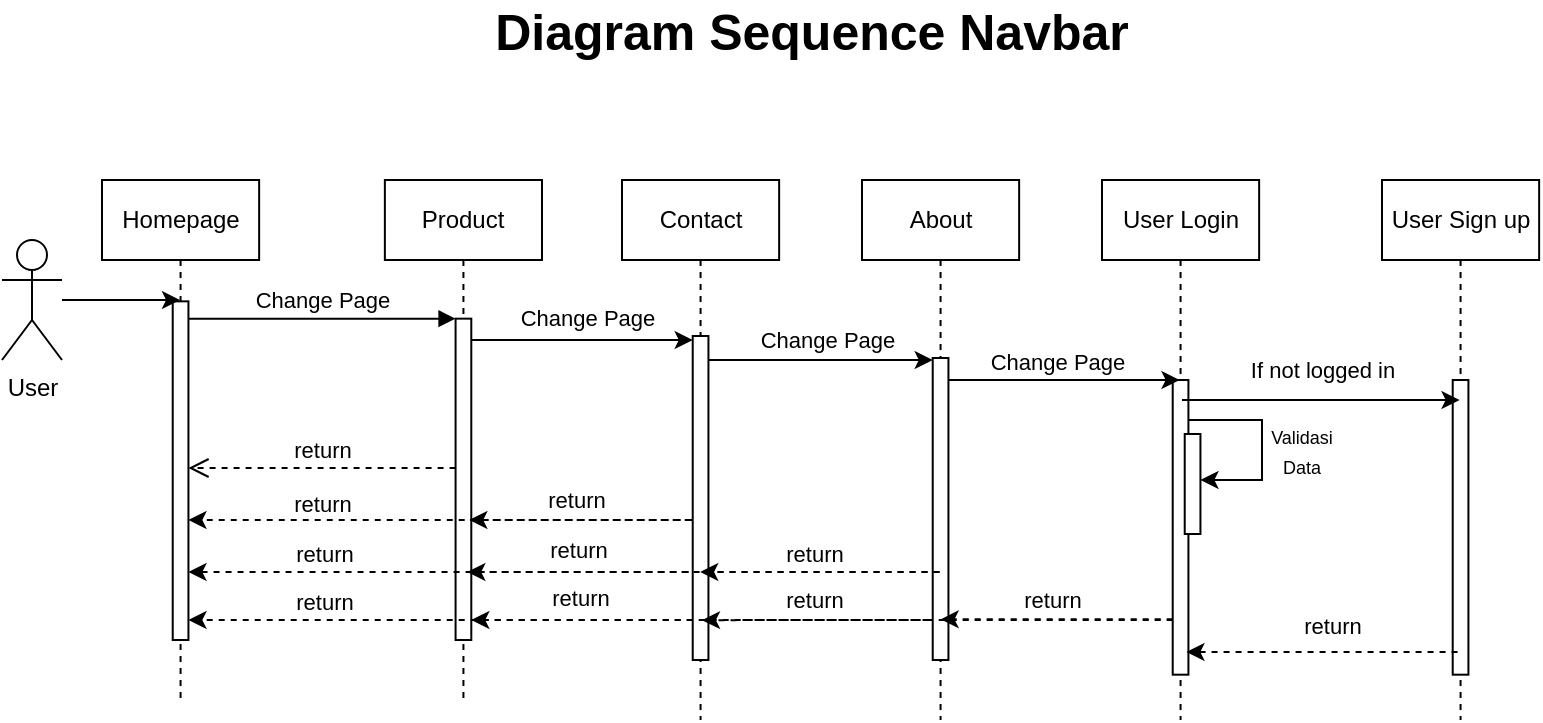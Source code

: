<mxfile version="24.7.7">
  <diagram name="Page-1" id="2YBvvXClWsGukQMizWep">
    <mxGraphModel grid="1" page="1" gridSize="10" guides="1" tooltips="1" connect="1" arrows="1" fold="1" pageScale="1" pageWidth="850" pageHeight="1100" math="0" shadow="0">
      <root>
        <mxCell id="0" />
        <mxCell id="1" parent="0" />
        <mxCell id="c7IbVO7Nu2lfepp8qQ95-76" value="&lt;span style=&quot;font-size: 11px; text-wrap: nowrap; background-color: rgb(255, 255, 255);&quot;&gt;Change Page&lt;/span&gt;" style="text;strokeColor=none;align=center;fillColor=none;html=1;verticalAlign=middle;whiteSpace=wrap;rounded=0;" vertex="1" parent="1">
          <mxGeometry x="273" y="184" width="60" height="30" as="geometry" />
        </mxCell>
        <mxCell id="c7IbVO7Nu2lfepp8qQ95-2" value="" style="group" connectable="0" vertex="1" parent="1">
          <mxGeometry x="60" y="130" width="220" height="260" as="geometry" />
        </mxCell>
        <mxCell id="aM9ryv3xv72pqoxQDRHE-1" value="Homepage" style="shape=umlLifeline;perimeter=lifelinePerimeter;whiteSpace=wrap;html=1;container=0;dropTarget=0;collapsible=0;recursiveResize=0;outlineConnect=0;portConstraint=eastwest;newEdgeStyle={&quot;edgeStyle&quot;:&quot;elbowEdgeStyle&quot;,&quot;elbow&quot;:&quot;vertical&quot;,&quot;curved&quot;:0,&quot;rounded&quot;:0};" vertex="1" parent="c7IbVO7Nu2lfepp8qQ95-2">
          <mxGeometry width="78.571" height="260" as="geometry" />
        </mxCell>
        <mxCell id="aM9ryv3xv72pqoxQDRHE-2" value="" style="html=1;points=[];perimeter=orthogonalPerimeter;outlineConnect=0;targetShapes=umlLifeline;portConstraint=eastwest;newEdgeStyle={&quot;edgeStyle&quot;:&quot;elbowEdgeStyle&quot;,&quot;elbow&quot;:&quot;vertical&quot;,&quot;curved&quot;:0,&quot;rounded&quot;:0};" vertex="1" parent="aM9ryv3xv72pqoxQDRHE-1">
          <mxGeometry x="35.36" y="60.67" width="7.86" height="169.33" as="geometry" />
        </mxCell>
        <mxCell id="aM9ryv3xv72pqoxQDRHE-5" value="Product" style="shape=umlLifeline;perimeter=lifelinePerimeter;whiteSpace=wrap;html=1;container=0;dropTarget=0;collapsible=0;recursiveResize=0;outlineConnect=0;portConstraint=eastwest;newEdgeStyle={&quot;edgeStyle&quot;:&quot;elbowEdgeStyle&quot;,&quot;elbow&quot;:&quot;vertical&quot;,&quot;curved&quot;:0,&quot;rounded&quot;:0};" vertex="1" parent="c7IbVO7Nu2lfepp8qQ95-2">
          <mxGeometry x="141.429" width="78.571" height="260" as="geometry" />
        </mxCell>
        <mxCell id="aM9ryv3xv72pqoxQDRHE-6" value="" style="html=1;points=[];perimeter=orthogonalPerimeter;outlineConnect=0;targetShapes=umlLifeline;portConstraint=eastwest;newEdgeStyle={&quot;edgeStyle&quot;:&quot;elbowEdgeStyle&quot;,&quot;elbow&quot;:&quot;vertical&quot;,&quot;curved&quot;:0,&quot;rounded&quot;:0};" vertex="1" parent="aM9ryv3xv72pqoxQDRHE-5">
          <mxGeometry x="35.36" y="69.33" width="7.86" height="160.67" as="geometry" />
        </mxCell>
        <mxCell id="aM9ryv3xv72pqoxQDRHE-7" value="Change Page" style="html=1;verticalAlign=bottom;endArrow=block;edgeStyle=elbowEdgeStyle;elbow=vertical;curved=0;rounded=0;" edge="1" parent="c7IbVO7Nu2lfepp8qQ95-2" source="aM9ryv3xv72pqoxQDRHE-2" target="aM9ryv3xv72pqoxQDRHE-6">
          <mxGeometry relative="1" as="geometry">
            <mxPoint x="121.786" y="78" as="sourcePoint" />
            <Array as="points">
              <mxPoint x="110" y="69.333" />
            </Array>
          </mxGeometry>
        </mxCell>
        <mxCell id="aM9ryv3xv72pqoxQDRHE-8" value="return" style="html=1;verticalAlign=bottom;endArrow=open;dashed=1;endSize=8;edgeStyle=elbowEdgeStyle;elbow=vertical;curved=0;rounded=0;" edge="1" parent="c7IbVO7Nu2lfepp8qQ95-2">
          <mxGeometry relative="1" as="geometry">
            <mxPoint x="43.22" y="144" as="targetPoint" />
            <Array as="points">
              <mxPoint x="118" y="144" />
            </Array>
            <mxPoint x="176.789" y="144" as="sourcePoint" />
          </mxGeometry>
        </mxCell>
        <mxCell id="c7IbVO7Nu2lfepp8qQ95-71" value="&lt;font style=&quot;font-size: 11px;&quot;&gt;return&lt;/font&gt;" style="text;html=1;align=center;verticalAlign=middle;resizable=0;points=[];autosize=1;strokeColor=none;fillColor=none;" vertex="1" parent="c7IbVO7Nu2lfepp8qQ95-2">
          <mxGeometry x="85.43" y="147" width="50" height="30" as="geometry" />
        </mxCell>
        <mxCell id="c7IbVO7Nu2lfepp8qQ95-72" value="&lt;font style=&quot;font-size: 11px;&quot;&gt;return&lt;/font&gt;" style="text;html=1;align=center;verticalAlign=middle;resizable=0;points=[];autosize=1;strokeColor=none;fillColor=none;" vertex="1" parent="c7IbVO7Nu2lfepp8qQ95-2">
          <mxGeometry x="86.43" y="172" width="50" height="30" as="geometry" />
        </mxCell>
        <mxCell id="c7IbVO7Nu2lfepp8qQ95-73" value="&lt;font style=&quot;font-size: 11px;&quot;&gt;return&lt;/font&gt;" style="text;html=1;align=center;verticalAlign=middle;resizable=0;points=[];autosize=1;strokeColor=none;fillColor=none;" vertex="1" parent="c7IbVO7Nu2lfepp8qQ95-2">
          <mxGeometry x="86.43" y="196" width="50" height="30" as="geometry" />
        </mxCell>
        <mxCell id="c7IbVO7Nu2lfepp8qQ95-3" value="Contact" style="shape=umlLifeline;perimeter=lifelinePerimeter;whiteSpace=wrap;html=1;container=0;dropTarget=0;collapsible=0;recursiveResize=0;outlineConnect=0;portConstraint=eastwest;newEdgeStyle={&quot;edgeStyle&quot;:&quot;elbowEdgeStyle&quot;,&quot;elbow&quot;:&quot;vertical&quot;,&quot;curved&quot;:0,&quot;rounded&quot;:0};" vertex="1" parent="1">
          <mxGeometry x="320" y="130" width="78.57" height="270" as="geometry" />
        </mxCell>
        <mxCell id="c7IbVO7Nu2lfepp8qQ95-4" value="" style="html=1;points=[];perimeter=orthogonalPerimeter;outlineConnect=0;targetShapes=umlLifeline;portConstraint=eastwest;newEdgeStyle={&quot;edgeStyle&quot;:&quot;elbowEdgeStyle&quot;,&quot;elbow&quot;:&quot;vertical&quot;,&quot;curved&quot;:0,&quot;rounded&quot;:0};" vertex="1" parent="c7IbVO7Nu2lfepp8qQ95-3">
          <mxGeometry x="35.36" y="78" width="7.86" height="162" as="geometry" />
        </mxCell>
        <mxCell id="c7IbVO7Nu2lfepp8qQ95-5" value="About" style="shape=umlLifeline;perimeter=lifelinePerimeter;whiteSpace=wrap;html=1;container=0;dropTarget=0;collapsible=0;recursiveResize=0;outlineConnect=0;portConstraint=eastwest;newEdgeStyle={&quot;edgeStyle&quot;:&quot;elbowEdgeStyle&quot;,&quot;elbow&quot;:&quot;vertical&quot;,&quot;curved&quot;:0,&quot;rounded&quot;:0};" vertex="1" parent="1">
          <mxGeometry x="440" y="130" width="78.57" height="270" as="geometry" />
        </mxCell>
        <mxCell id="c7IbVO7Nu2lfepp8qQ95-6" value="" style="html=1;points=[];perimeter=orthogonalPerimeter;outlineConnect=0;targetShapes=umlLifeline;portConstraint=eastwest;newEdgeStyle={&quot;edgeStyle&quot;:&quot;elbowEdgeStyle&quot;,&quot;elbow&quot;:&quot;vertical&quot;,&quot;curved&quot;:0,&quot;rounded&quot;:0};" vertex="1" parent="c7IbVO7Nu2lfepp8qQ95-5">
          <mxGeometry x="35.36" y="89" width="7.86" height="151" as="geometry" />
        </mxCell>
        <mxCell id="c7IbVO7Nu2lfepp8qQ95-7" value="User Login" style="shape=umlLifeline;perimeter=lifelinePerimeter;whiteSpace=wrap;html=1;container=0;dropTarget=0;collapsible=0;recursiveResize=0;outlineConnect=0;portConstraint=eastwest;newEdgeStyle={&quot;edgeStyle&quot;:&quot;elbowEdgeStyle&quot;,&quot;elbow&quot;:&quot;vertical&quot;,&quot;curved&quot;:0,&quot;rounded&quot;:0};" vertex="1" parent="1">
          <mxGeometry x="560" y="130" width="78.57" height="270" as="geometry" />
        </mxCell>
        <mxCell id="c7IbVO7Nu2lfepp8qQ95-8" value="" style="html=1;points=[];perimeter=orthogonalPerimeter;outlineConnect=0;targetShapes=umlLifeline;portConstraint=eastwest;newEdgeStyle={&quot;edgeStyle&quot;:&quot;elbowEdgeStyle&quot;,&quot;elbow&quot;:&quot;vertical&quot;,&quot;curved&quot;:0,&quot;rounded&quot;:0};" vertex="1" parent="c7IbVO7Nu2lfepp8qQ95-7">
          <mxGeometry x="35.357" y="100.003" width="7.857" height="147.333" as="geometry" />
        </mxCell>
        <mxCell id="c7IbVO7Nu2lfepp8qQ95-26" value="" style="html=1;points=[];perimeter=orthogonalPerimeter;outlineConnect=0;targetShapes=umlLifeline;portConstraint=eastwest;newEdgeStyle={&quot;edgeStyle&quot;:&quot;elbowEdgeStyle&quot;,&quot;elbow&quot;:&quot;vertical&quot;,&quot;curved&quot;:0,&quot;rounded&quot;:0};" vertex="1" parent="c7IbVO7Nu2lfepp8qQ95-7">
          <mxGeometry x="41.36" y="127" width="7.86" height="50" as="geometry" />
        </mxCell>
        <mxCell id="c7IbVO7Nu2lfepp8qQ95-13" value="" style="endArrow=classic;html=1;rounded=0;" edge="1" parent="1" source="aM9ryv3xv72pqoxQDRHE-6" target="c7IbVO7Nu2lfepp8qQ95-4">
          <mxGeometry width="50" height="50" relative="1" as="geometry">
            <mxPoint x="250" y="220" as="sourcePoint" />
            <mxPoint x="350" y="210" as="targetPoint" />
            <Array as="points">
              <mxPoint x="300" y="210" />
            </Array>
          </mxGeometry>
        </mxCell>
        <mxCell id="c7IbVO7Nu2lfepp8qQ95-16" value="" style="endArrow=classic;html=1;rounded=0;" edge="1" parent="1" source="c7IbVO7Nu2lfepp8qQ95-4" target="c7IbVO7Nu2lfepp8qQ95-6">
          <mxGeometry width="50" height="50" relative="1" as="geometry">
            <mxPoint x="370" y="220" as="sourcePoint" />
            <mxPoint x="470" y="220" as="targetPoint" />
            <Array as="points">
              <mxPoint x="425" y="220" />
            </Array>
          </mxGeometry>
        </mxCell>
        <mxCell id="c7IbVO7Nu2lfepp8qQ95-18" value="" style="endArrow=classic;html=1;rounded=0;" edge="1" parent="1" source="c7IbVO7Nu2lfepp8qQ95-6" target="c7IbVO7Nu2lfepp8qQ95-7">
          <mxGeometry width="50" height="50" relative="1" as="geometry">
            <mxPoint x="490" y="230" as="sourcePoint" />
            <mxPoint x="602" y="230" as="targetPoint" />
            <Array as="points">
              <mxPoint x="552" y="230" />
            </Array>
          </mxGeometry>
        </mxCell>
        <mxCell id="c7IbVO7Nu2lfepp8qQ95-25" style="edgeStyle=orthogonalEdgeStyle;rounded=0;orthogonalLoop=1;jettySize=auto;html=1;" edge="1" parent="1" source="c7IbVO7Nu2lfepp8qQ95-19" target="aM9ryv3xv72pqoxQDRHE-2">
          <mxGeometry relative="1" as="geometry">
            <Array as="points">
              <mxPoint x="99" y="190" />
            </Array>
          </mxGeometry>
        </mxCell>
        <mxCell id="c7IbVO7Nu2lfepp8qQ95-19" value="User" style="shape=umlActor;verticalLabelPosition=bottom;verticalAlign=top;html=1;outlineConnect=0;" vertex="1" parent="1">
          <mxGeometry x="10" y="160" width="30" height="60" as="geometry" />
        </mxCell>
        <mxCell id="c7IbVO7Nu2lfepp8qQ95-33" value="" style="endArrow=classic;html=1;rounded=0;dashed=1;" edge="1" parent="1" source="c7IbVO7Nu2lfepp8qQ95-8" target="aM9ryv3xv72pqoxQDRHE-2">
          <mxGeometry width="50" height="50" relative="1" as="geometry">
            <mxPoint x="510" y="370" as="sourcePoint" />
            <mxPoint x="110" y="350" as="targetPoint" />
            <Array as="points">
              <mxPoint x="350" y="350" />
            </Array>
          </mxGeometry>
        </mxCell>
        <mxCell id="c7IbVO7Nu2lfepp8qQ95-35" value="User Sign up" style="shape=umlLifeline;perimeter=lifelinePerimeter;whiteSpace=wrap;html=1;container=0;dropTarget=0;collapsible=0;recursiveResize=0;outlineConnect=0;portConstraint=eastwest;newEdgeStyle={&quot;edgeStyle&quot;:&quot;elbowEdgeStyle&quot;,&quot;elbow&quot;:&quot;vertical&quot;,&quot;curved&quot;:0,&quot;rounded&quot;:0};" vertex="1" parent="1">
          <mxGeometry x="700" y="130" width="78.57" height="270" as="geometry" />
        </mxCell>
        <mxCell id="c7IbVO7Nu2lfepp8qQ95-37" value="" style="html=1;points=[];perimeter=orthogonalPerimeter;outlineConnect=0;targetShapes=umlLifeline;portConstraint=eastwest;newEdgeStyle={&quot;edgeStyle&quot;:&quot;elbowEdgeStyle&quot;,&quot;elbow&quot;:&quot;vertical&quot;,&quot;curved&quot;:0,&quot;rounded&quot;:0};" vertex="1" parent="c7IbVO7Nu2lfepp8qQ95-35">
          <mxGeometry x="35.357" y="100.003" width="7.857" height="147.333" as="geometry" />
        </mxCell>
        <mxCell id="c7IbVO7Nu2lfepp8qQ95-39" value="" style="endArrow=classic;html=1;rounded=0;" edge="1" parent="1" target="c7IbVO7Nu2lfepp8qQ95-35">
          <mxGeometry width="50" height="50" relative="1" as="geometry">
            <mxPoint x="600" y="240" as="sourcePoint" />
            <mxPoint x="716" y="240" as="targetPoint" />
            <Array as="points">
              <mxPoint x="669" y="240" />
            </Array>
          </mxGeometry>
        </mxCell>
        <mxCell id="c7IbVO7Nu2lfepp8qQ95-41" value="" style="endArrow=classic;html=1;rounded=0;" edge="1" parent="1" target="c7IbVO7Nu2lfepp8qQ95-26">
          <mxGeometry width="50" height="50" relative="1" as="geometry">
            <mxPoint x="603.214" y="250" as="sourcePoint" />
            <mxPoint x="670" y="250" as="targetPoint" />
            <Array as="points">
              <mxPoint x="640" y="250" />
              <mxPoint x="640" y="270" />
              <mxPoint x="640" y="280" />
            </Array>
          </mxGeometry>
        </mxCell>
        <mxCell id="c7IbVO7Nu2lfepp8qQ95-42" value="&lt;font style=&quot;font-size: 9px;&quot;&gt;Validasi Data&lt;/font&gt;" style="text;strokeColor=none;align=center;fillColor=none;html=1;verticalAlign=middle;whiteSpace=wrap;rounded=0;" vertex="1" parent="1">
          <mxGeometry x="640" y="262.5" width="40" height="5" as="geometry" />
        </mxCell>
        <mxCell id="c7IbVO7Nu2lfepp8qQ95-43" value="&lt;font style=&quot;font-size: 11px;&quot;&gt;return&lt;/font&gt;" style="text;html=1;align=center;verticalAlign=middle;resizable=0;points=[];autosize=1;strokeColor=none;fillColor=none;" vertex="1" parent="1">
          <mxGeometry x="510" y="325" width="50" height="30" as="geometry" />
        </mxCell>
        <mxCell id="c7IbVO7Nu2lfepp8qQ95-44" value="" style="endArrow=classic;html=1;rounded=0;dashed=1;" edge="1" parent="1">
          <mxGeometry width="50" height="50" relative="1" as="geometry">
            <mxPoint x="737.785" y="366" as="sourcePoint" />
            <mxPoint x="602.214" y="366" as="targetPoint" />
          </mxGeometry>
        </mxCell>
        <mxCell id="c7IbVO7Nu2lfepp8qQ95-45" value="&lt;font style=&quot;font-size: 11px;&quot;&gt;return&lt;/font&gt;" style="text;html=1;align=center;verticalAlign=middle;resizable=0;points=[];autosize=1;strokeColor=none;fillColor=none;" vertex="1" parent="1">
          <mxGeometry x="650" y="338" width="50" height="30" as="geometry" />
        </mxCell>
        <mxCell id="c7IbVO7Nu2lfepp8qQ95-46" value="&lt;font style=&quot;font-size: 11px;&quot;&gt;If not logged in&lt;/font&gt;" style="text;html=1;align=center;verticalAlign=middle;resizable=0;points=[];autosize=1;strokeColor=none;fillColor=none;" vertex="1" parent="1">
          <mxGeometry x="620" y="210" width="100" height="30" as="geometry" />
        </mxCell>
        <mxCell id="c7IbVO7Nu2lfepp8qQ95-50" value="" style="endArrow=classic;html=1;rounded=0;dashed=1;" edge="1" parent="1">
          <mxGeometry width="50" height="50" relative="1" as="geometry">
            <mxPoint x="478.785" y="326" as="sourcePoint" />
            <mxPoint x="103.22" y="326" as="targetPoint" />
            <Array as="points">
              <mxPoint x="300" y="326" />
            </Array>
          </mxGeometry>
        </mxCell>
        <mxCell id="c7IbVO7Nu2lfepp8qQ95-51" value="&lt;font style=&quot;font-size: 11px;&quot;&gt;return&lt;/font&gt;" style="text;html=1;align=center;verticalAlign=middle;resizable=0;points=[];autosize=1;strokeColor=none;fillColor=none;" vertex="1" parent="1">
          <mxGeometry x="390.57" y="302" width="50" height="30" as="geometry" />
        </mxCell>
        <mxCell id="c7IbVO7Nu2lfepp8qQ95-52" value="" style="endArrow=classic;html=1;rounded=0;dashed=1;" edge="1" parent="1">
          <mxGeometry width="50" height="50" relative="1" as="geometry">
            <mxPoint x="355.36" y="300" as="sourcePoint" />
            <mxPoint x="103.22" y="300" as="targetPoint" />
            <Array as="points">
              <mxPoint x="230" y="300" />
            </Array>
          </mxGeometry>
        </mxCell>
        <mxCell id="c7IbVO7Nu2lfepp8qQ95-53" value="&lt;font style=&quot;font-size: 11px;&quot;&gt;return&lt;/font&gt;" style="text;html=1;align=center;verticalAlign=middle;resizable=0;points=[];autosize=1;strokeColor=none;fillColor=none;" vertex="1" parent="1">
          <mxGeometry x="272" y="275" width="50" height="30" as="geometry" />
        </mxCell>
        <mxCell id="c7IbVO7Nu2lfepp8qQ95-54" value="" style="endArrow=classic;html=1;rounded=0;entryX=0.59;entryY=0.877;entryDx=0;entryDy=0;entryPerimeter=0;dashed=1;" edge="1" parent="1" target="c7IbVO7Nu2lfepp8qQ95-4">
          <mxGeometry width="50" height="50" relative="1" as="geometry">
            <mxPoint x="473.25" y="350" as="sourcePoint" />
            <mxPoint x="357.89" y="350" as="targetPoint" />
          </mxGeometry>
        </mxCell>
        <mxCell id="c7IbVO7Nu2lfepp8qQ95-55" value="&lt;font style=&quot;font-size: 11px;&quot;&gt;return&lt;/font&gt;" style="text;html=1;align=center;verticalAlign=middle;resizable=0;points=[];autosize=1;strokeColor=none;fillColor=none;" vertex="1" parent="1">
          <mxGeometry x="390.57" y="325" width="50" height="30" as="geometry" />
        </mxCell>
        <mxCell id="c7IbVO7Nu2lfepp8qQ95-56" value="" style="endArrow=classic;html=1;rounded=0;dashed=1;" edge="1" parent="1">
          <mxGeometry width="50" height="50" relative="1" as="geometry">
            <mxPoint x="478.785" y="326" as="sourcePoint" />
            <mxPoint x="359.095" y="326" as="targetPoint" />
            <Array as="points">
              <mxPoint x="420" y="326" />
            </Array>
          </mxGeometry>
        </mxCell>
        <mxCell id="c7IbVO7Nu2lfepp8qQ95-57" value="" style="endArrow=classic;html=1;rounded=0;dashed=1;" edge="1" parent="1">
          <mxGeometry width="50" height="50" relative="1" as="geometry">
            <mxPoint x="595.357" y="349.67" as="sourcePoint" />
            <mxPoint x="479.309" y="349.67" as="targetPoint" />
          </mxGeometry>
        </mxCell>
        <mxCell id="c7IbVO7Nu2lfepp8qQ95-58" value="" style="endArrow=classic;html=1;rounded=0;dashed=1;" edge="1" parent="1">
          <mxGeometry width="50" height="50" relative="1" as="geometry">
            <mxPoint x="353.36" y="326" as="sourcePoint" />
            <mxPoint x="242.649" y="326" as="targetPoint" />
            <Array as="points">
              <mxPoint x="318" y="326" />
            </Array>
          </mxGeometry>
        </mxCell>
        <mxCell id="c7IbVO7Nu2lfepp8qQ95-59" value="&lt;font style=&quot;font-size: 11px;&quot;&gt;return&lt;/font&gt;" style="text;html=1;align=center;verticalAlign=middle;resizable=0;points=[];autosize=1;strokeColor=none;fillColor=none;" vertex="1" parent="1">
          <mxGeometry x="273" y="300" width="50" height="30" as="geometry" />
        </mxCell>
        <mxCell id="c7IbVO7Nu2lfepp8qQ95-61" value="" style="endArrow=classic;html=1;rounded=0;dashed=1;" edge="1" parent="1">
          <mxGeometry width="50" height="50" relative="1" as="geometry">
            <mxPoint x="354.36" y="300" as="sourcePoint" />
            <mxPoint x="243.649" y="300" as="targetPoint" />
            <Array as="points">
              <mxPoint x="319" y="300" />
            </Array>
          </mxGeometry>
        </mxCell>
        <mxCell id="c7IbVO7Nu2lfepp8qQ95-62" value="" style="endArrow=classic;html=1;rounded=0;dashed=1;" edge="1" parent="1">
          <mxGeometry width="50" height="50" relative="1" as="geometry">
            <mxPoint x="355.36" y="350" as="sourcePoint" />
            <mxPoint x="244.649" y="350" as="targetPoint" />
            <Array as="points">
              <mxPoint x="320" y="350" />
            </Array>
          </mxGeometry>
        </mxCell>
        <mxCell id="c7IbVO7Nu2lfepp8qQ95-63" value="&lt;font style=&quot;font-size: 11px;&quot;&gt;return&lt;/font&gt;" style="text;html=1;align=center;verticalAlign=middle;resizable=0;points=[];autosize=1;strokeColor=none;fillColor=none;" vertex="1" parent="1">
          <mxGeometry x="274" y="324" width="50" height="30" as="geometry" />
        </mxCell>
        <mxCell id="c7IbVO7Nu2lfepp8qQ95-77" value="&lt;span style=&quot;font-size: 11px; text-wrap: nowrap; background-color: rgb(255, 255, 255);&quot;&gt;Change Page&lt;/span&gt;" style="text;strokeColor=none;align=center;fillColor=none;html=1;verticalAlign=middle;whiteSpace=wrap;rounded=0;" vertex="1" parent="1">
          <mxGeometry x="393" y="195" width="60" height="30" as="geometry" />
        </mxCell>
        <mxCell id="c7IbVO7Nu2lfepp8qQ95-78" value="&lt;span style=&quot;font-size: 11px; text-wrap: nowrap; background-color: rgb(255, 255, 255);&quot;&gt;Change Page&lt;/span&gt;" style="text;strokeColor=none;align=center;fillColor=none;html=1;verticalAlign=middle;whiteSpace=wrap;rounded=0;" vertex="1" parent="1">
          <mxGeometry x="508" y="206" width="60" height="30" as="geometry" />
        </mxCell>
        <mxCell id="c7IbVO7Nu2lfepp8qQ95-79" value="&lt;font size=&quot;1&quot; style=&quot;&quot;&gt;&lt;b style=&quot;font-size: 25px;&quot;&gt;Diagram Sequence Navbar&lt;/b&gt;&lt;/font&gt;" style="text;strokeColor=none;align=center;fillColor=none;html=1;verticalAlign=middle;whiteSpace=wrap;rounded=0;" vertex="1" parent="1">
          <mxGeometry x="248.36" y="40" width="334.43" height="30" as="geometry" />
        </mxCell>
      </root>
    </mxGraphModel>
  </diagram>
</mxfile>
